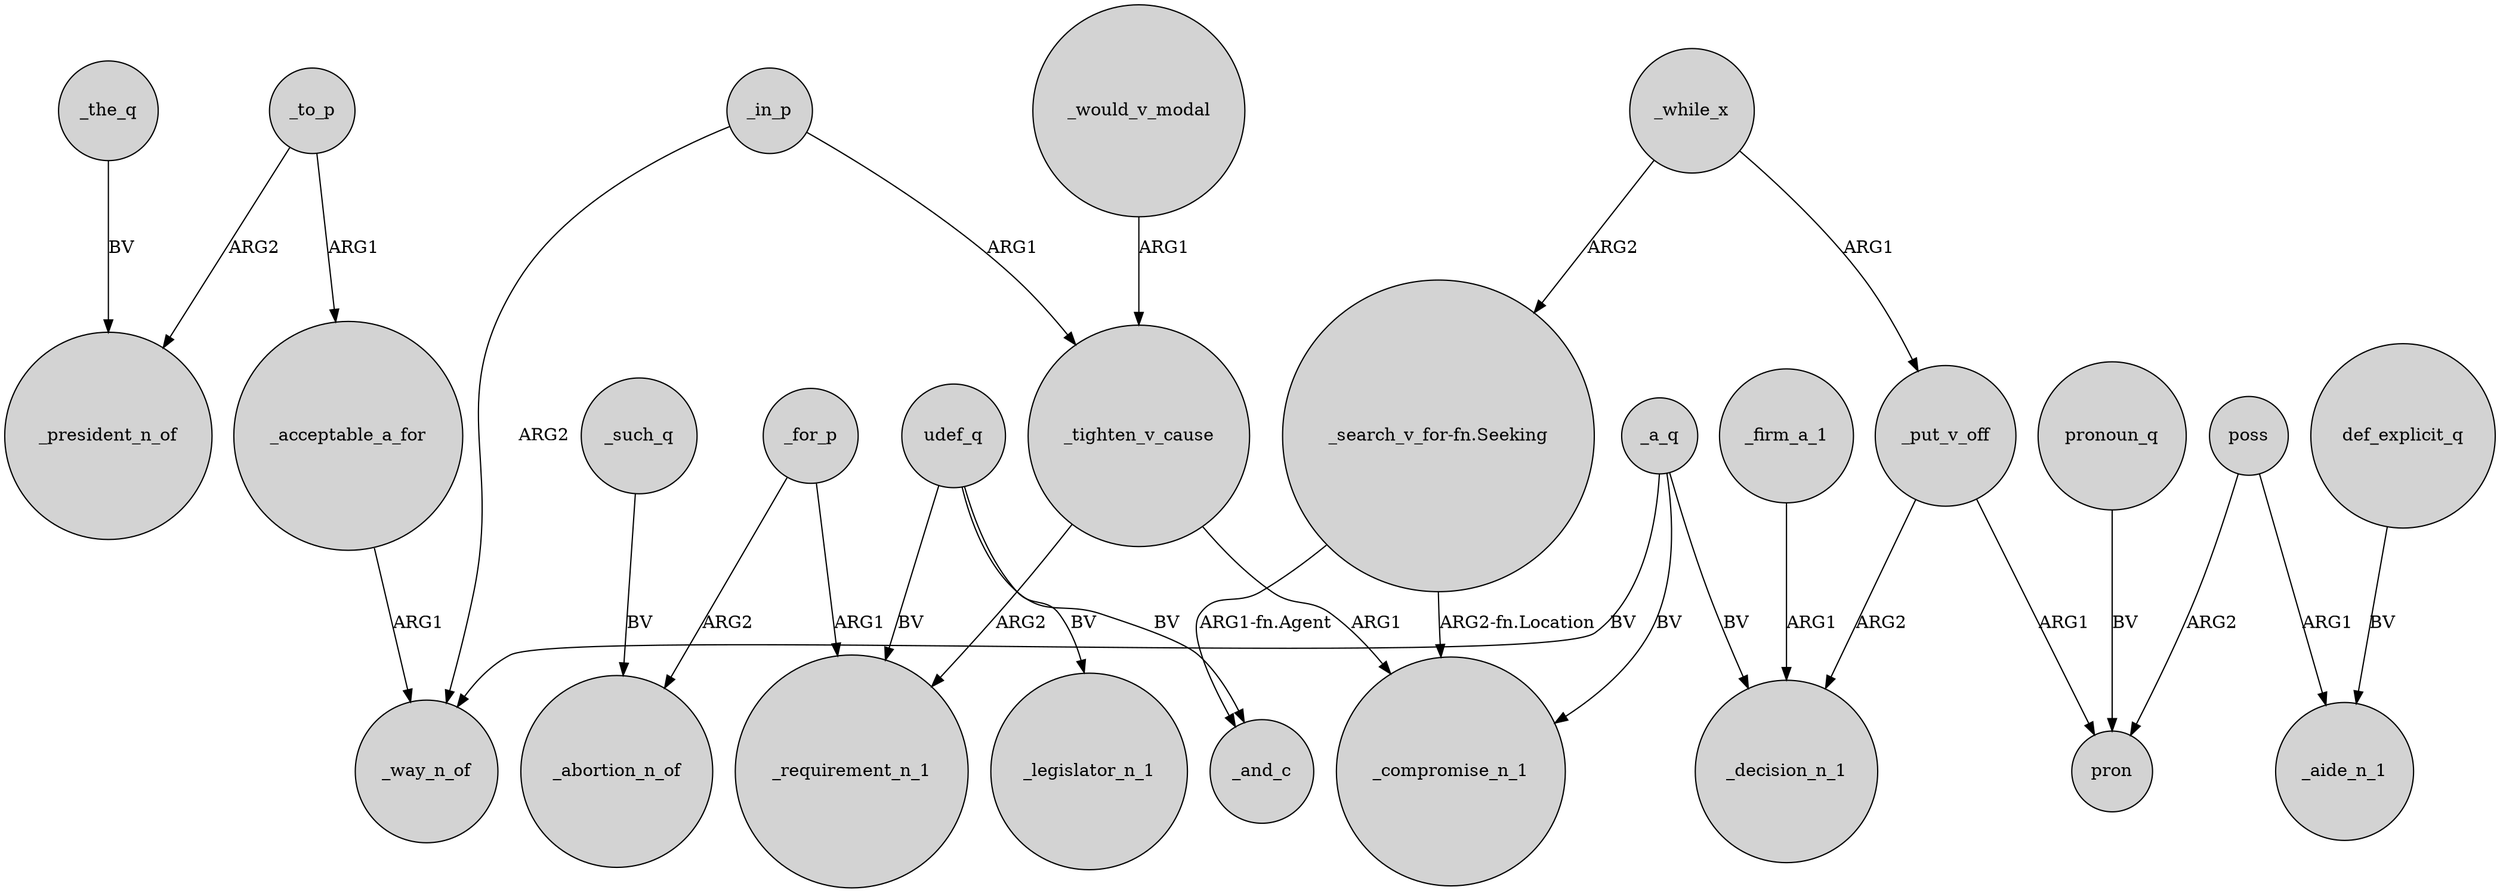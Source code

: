 digraph {
	node [shape=circle style=filled]
	_to_p -> _president_n_of [label=ARG2]
	_for_p -> _abortion_n_of [label=ARG2]
	poss -> pron [label=ARG2]
	_tighten_v_cause -> _requirement_n_1 [label=ARG2]
	udef_q -> _requirement_n_1 [label=BV]
	udef_q -> _legislator_n_1 [label=BV]
	_a_q -> _compromise_n_1 [label=BV]
	poss -> _aide_n_1 [label=ARG1]
	"_search_v_for-fn.Seeking" -> _and_c [label="ARG1-fn.Agent"]
	_while_x -> "_search_v_for-fn.Seeking" [label=ARG2]
	_for_p -> _requirement_n_1 [label=ARG1]
	_tighten_v_cause -> _compromise_n_1 [label=ARG1]
	_put_v_off -> _decision_n_1 [label=ARG2]
	_acceptable_a_for -> _way_n_of [label=ARG1]
	pronoun_q -> pron [label=BV]
	_firm_a_1 -> _decision_n_1 [label=ARG1]
	_such_q -> _abortion_n_of [label=BV]
	_to_p -> _acceptable_a_for [label=ARG1]
	_a_q -> _decision_n_1 [label=BV]
	"_search_v_for-fn.Seeking" -> _compromise_n_1 [label="ARG2-fn.Location"]
	_the_q -> _president_n_of [label=BV]
	def_explicit_q -> _aide_n_1 [label=BV]
	_while_x -> _put_v_off [label=ARG1]
	_in_p -> _tighten_v_cause [label=ARG1]
	_in_p -> _way_n_of [label=ARG2]
	_a_q -> _way_n_of [label=BV]
	udef_q -> _and_c [label=BV]
	_would_v_modal -> _tighten_v_cause [label=ARG1]
	_put_v_off -> pron [label=ARG1]
}
